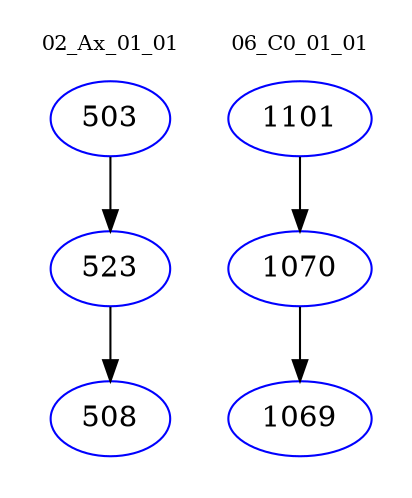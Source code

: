 digraph{
subgraph cluster_0 {
color = white
label = "02_Ax_01_01";
fontsize=10;
T0_503 [label="503", color="blue"]
T0_503 -> T0_523 [color="black"]
T0_523 [label="523", color="blue"]
T0_523 -> T0_508 [color="black"]
T0_508 [label="508", color="blue"]
}
subgraph cluster_1 {
color = white
label = "06_C0_01_01";
fontsize=10;
T1_1101 [label="1101", color="blue"]
T1_1101 -> T1_1070 [color="black"]
T1_1070 [label="1070", color="blue"]
T1_1070 -> T1_1069 [color="black"]
T1_1069 [label="1069", color="blue"]
}
}
